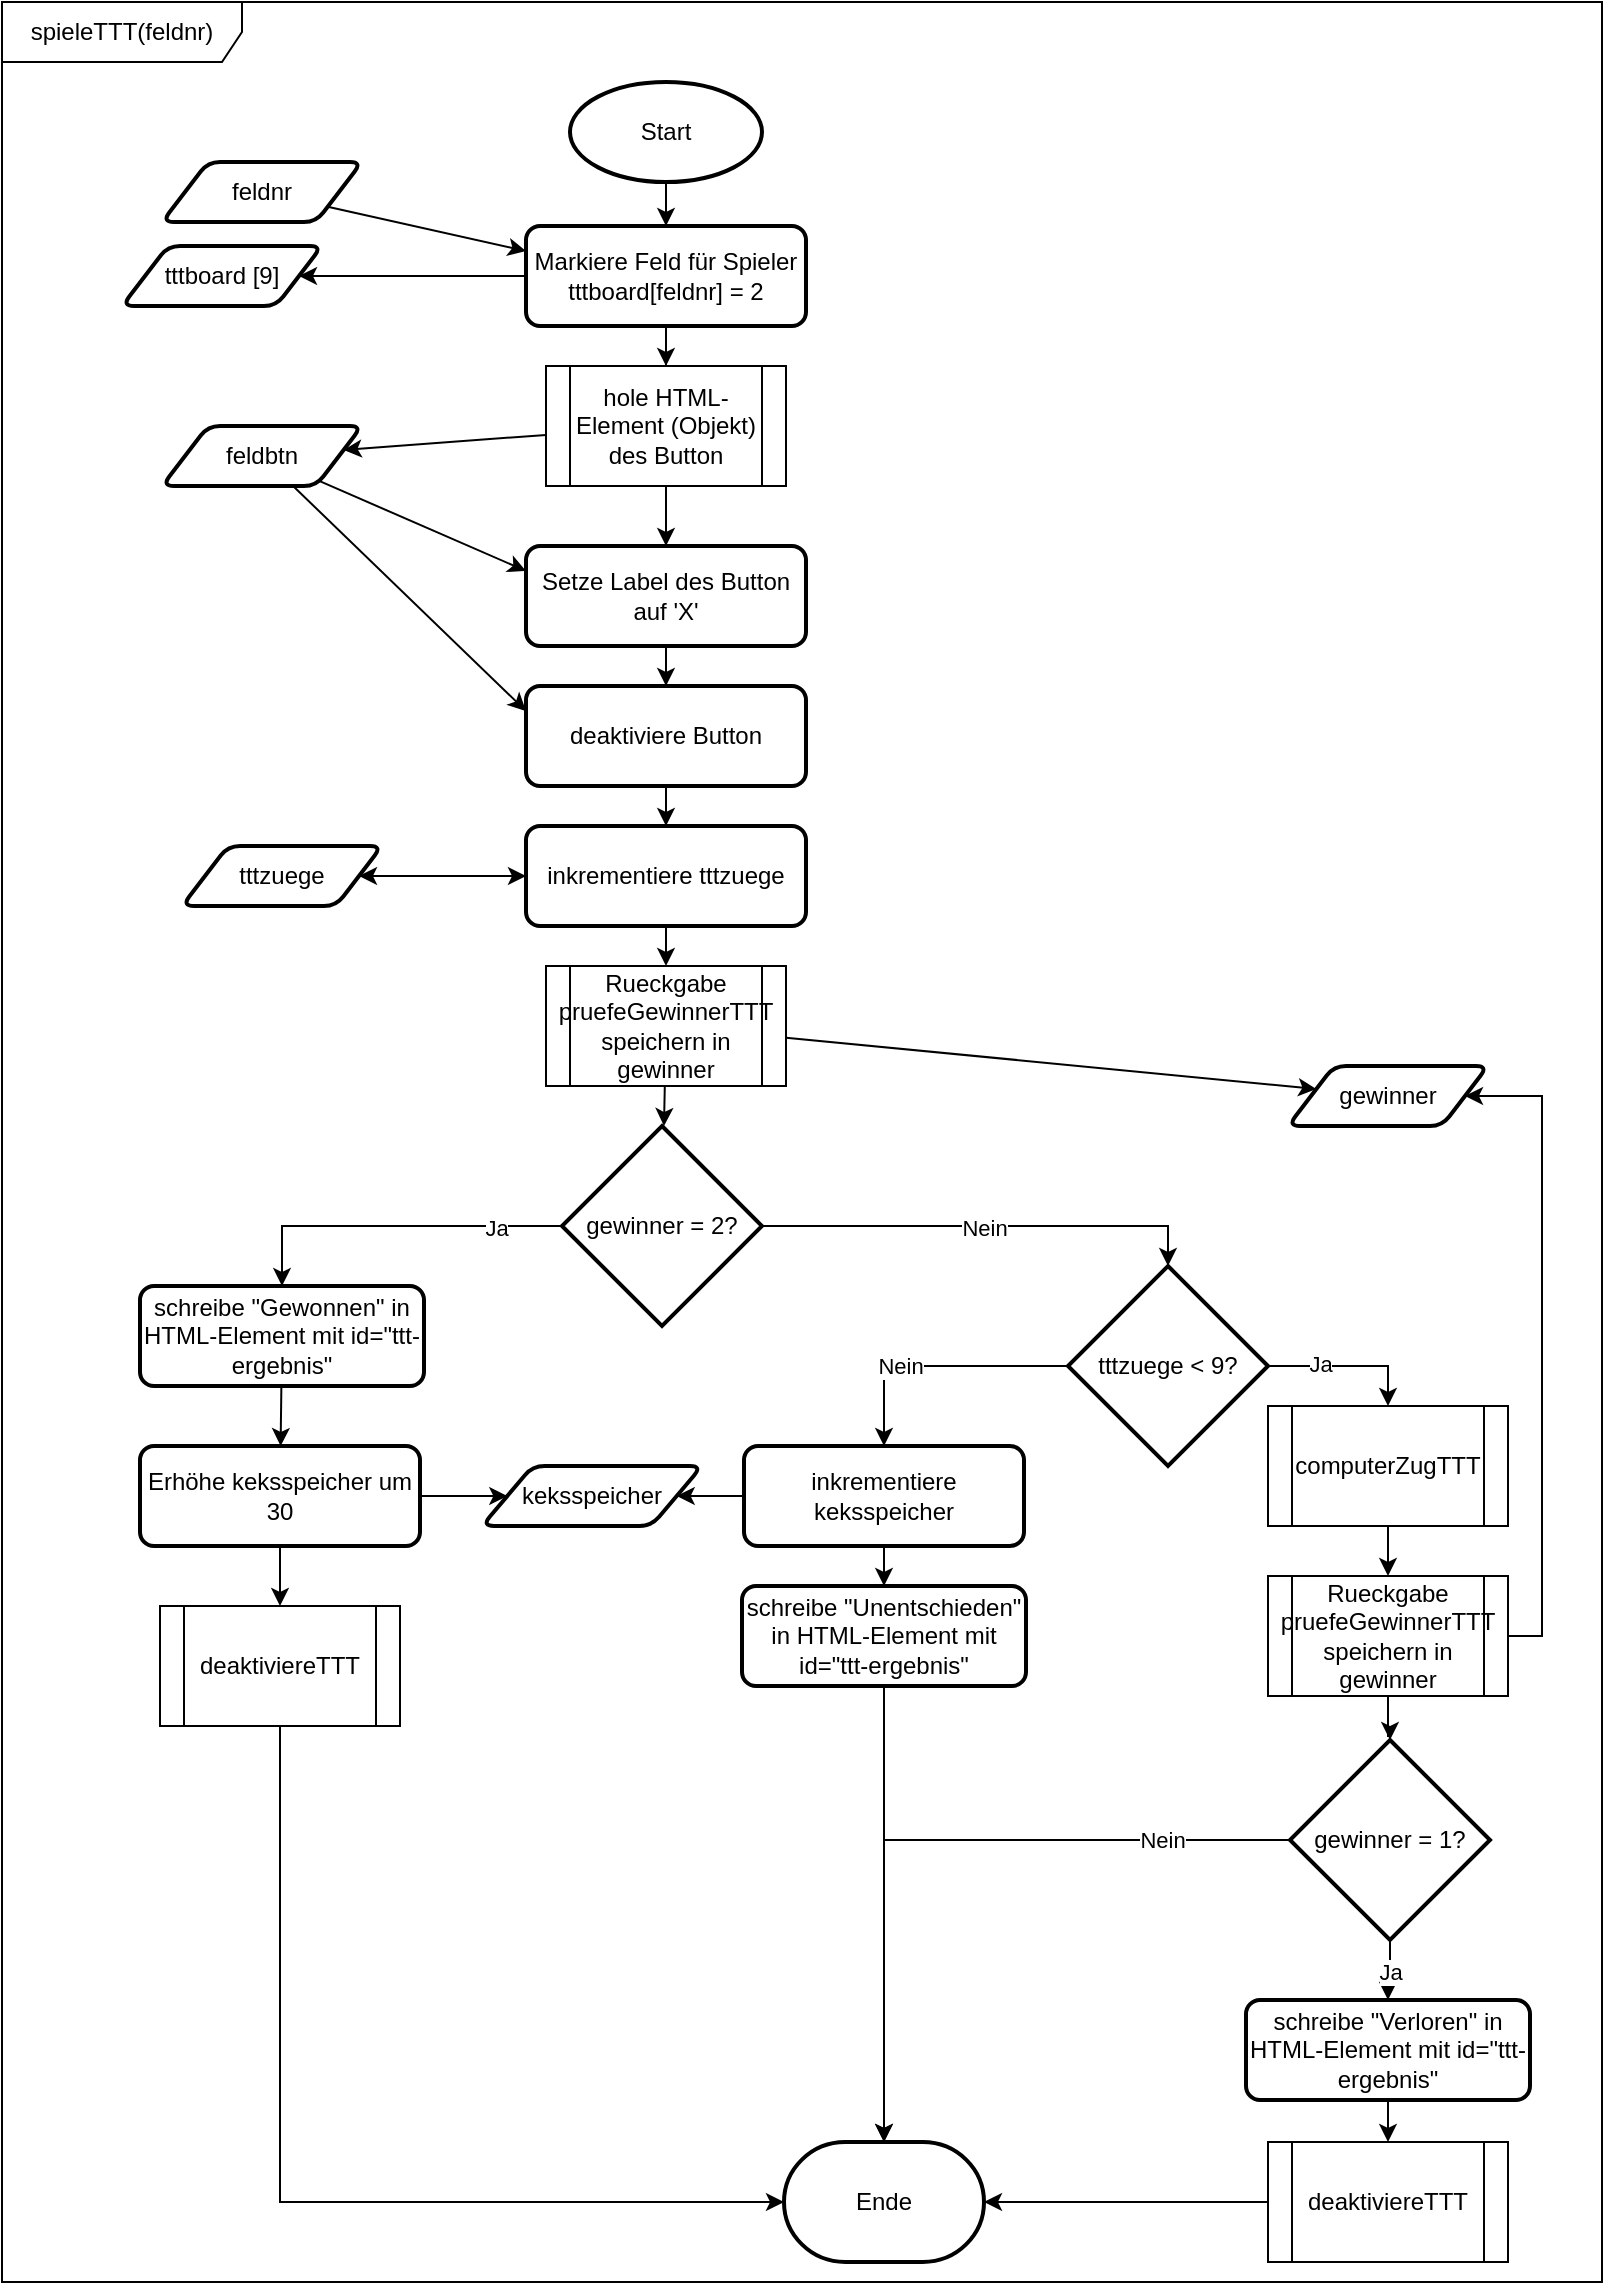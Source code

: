 <mxfile version="14.6.9" type="embed"><diagram id="upirS4Sb7_Rgw_cYfyPa" name="Seite-1"><mxGraphModel dx="2031" dy="1111" grid="1" gridSize="10" guides="1" tooltips="1" connect="1" arrows="1" fold="1" page="1" pageScale="1" pageWidth="827" pageHeight="1169" math="0" shadow="0"><root><mxCell id="0"/><mxCell id="1" parent="0"/><mxCell id="2" value="spieleTTT(feldnr)" style="shape=umlFrame;whiteSpace=wrap;html=1;width=120;height=30;" vertex="1" parent="1"><mxGeometry x="10" y="10" width="800" height="1140" as="geometry"/></mxCell><mxCell id="9" style="rounded=0;orthogonalLoop=1;jettySize=auto;html=1;entryX=0;entryY=0.25;entryDx=0;entryDy=0;" edge="1" parent="1" source="3" target="5"><mxGeometry relative="1" as="geometry"><mxPoint x="171.614" y="105.981" as="sourcePoint"/></mxGeometry></mxCell><mxCell id="3" value="feldnr" style="shape=parallelogram;html=1;strokeWidth=2;perimeter=parallelogramPerimeter;whiteSpace=wrap;rounded=1;arcSize=12;size=0.23;" vertex="1" parent="1"><mxGeometry x="90" y="90" width="100" height="30" as="geometry"/></mxCell><mxCell id="6" style="edgeStyle=orthogonalEdgeStyle;rounded=0;orthogonalLoop=1;jettySize=auto;html=1;entryX=0.5;entryY=0;entryDx=0;entryDy=0;" edge="1" parent="1" source="4" target="5"><mxGeometry relative="1" as="geometry"/></mxCell><mxCell id="4" value="Start" style="strokeWidth=2;html=1;shape=mxgraph.flowchart.start_1;whiteSpace=wrap;" vertex="1" parent="1"><mxGeometry x="294" y="50" width="96" height="50" as="geometry"/></mxCell><mxCell id="20" style="edgeStyle=orthogonalEdgeStyle;rounded=0;orthogonalLoop=1;jettySize=auto;html=1;" edge="1" parent="1" source="5" target="19"><mxGeometry relative="1" as="geometry"/></mxCell><mxCell id="5" value="Markiere Feld für Spieler&lt;br&gt;tttboard[feldnr] = 2" style="rounded=1;whiteSpace=wrap;html=1;absoluteArcSize=1;arcSize=14;strokeWidth=2;" vertex="1" parent="1"><mxGeometry x="272" y="122" width="140" height="50" as="geometry"/></mxCell><mxCell id="8" style="edgeStyle=orthogonalEdgeStyle;rounded=0;orthogonalLoop=1;jettySize=auto;html=1;entryX=0;entryY=0.5;entryDx=0;entryDy=0;startArrow=classic;startFill=1;endArrow=none;endFill=0;" edge="1" parent="1" source="7" target="5"><mxGeometry relative="1" as="geometry"/></mxCell><mxCell id="7" value="tttboard [9]" style="shape=parallelogram;html=1;strokeWidth=2;perimeter=parallelogramPerimeter;whiteSpace=wrap;rounded=1;arcSize=12;size=0.23;" vertex="1" parent="1"><mxGeometry x="70" y="132" width="100" height="30" as="geometry"/></mxCell><mxCell id="14" style="edgeStyle=orthogonalEdgeStyle;rounded=0;orthogonalLoop=1;jettySize=auto;html=1;" edge="1" parent="1" source="10" target="12"><mxGeometry relative="1" as="geometry"/></mxCell><mxCell id="10" value="Setze Label des Button auf 'X'" style="rounded=1;whiteSpace=wrap;html=1;absoluteArcSize=1;arcSize=14;strokeWidth=2;" vertex="1" parent="1"><mxGeometry x="272" y="282" width="140" height="50" as="geometry"/></mxCell><mxCell id="16" style="edgeStyle=orthogonalEdgeStyle;rounded=0;orthogonalLoop=1;jettySize=auto;html=1;" edge="1" parent="1" source="12" target="15"><mxGeometry relative="1" as="geometry"/></mxCell><mxCell id="12" value="deaktiviere Button" style="rounded=1;whiteSpace=wrap;html=1;absoluteArcSize=1;arcSize=14;strokeWidth=2;" vertex="1" parent="1"><mxGeometry x="272" y="352" width="140" height="50" as="geometry"/></mxCell><mxCell id="48" style="edgeStyle=none;rounded=0;orthogonalLoop=1;jettySize=auto;html=1;startArrow=none;startFill=0;endArrow=classic;endFill=1;" edge="1" parent="1" source="15" target="47"><mxGeometry relative="1" as="geometry"/></mxCell><mxCell id="15" value="inkrementiere tttzuege" style="rounded=1;whiteSpace=wrap;html=1;absoluteArcSize=1;arcSize=14;strokeWidth=2;" vertex="1" parent="1"><mxGeometry x="272" y="422" width="140" height="50" as="geometry"/></mxCell><mxCell id="21" style="edgeStyle=orthogonalEdgeStyle;rounded=0;orthogonalLoop=1;jettySize=auto;html=1;" edge="1" parent="1" source="19" target="10"><mxGeometry relative="1" as="geometry"/></mxCell><mxCell id="25" style="rounded=0;orthogonalLoop=1;jettySize=auto;html=1;" edge="1" parent="1" source="19" target="22"><mxGeometry relative="1" as="geometry"/></mxCell><mxCell id="19" value="hole HTML-Element (Objekt) des Button" style="shape=process;whiteSpace=wrap;html=1;backgroundOutline=1;" vertex="1" parent="1"><mxGeometry x="282" y="192" width="120" height="60" as="geometry"/></mxCell><mxCell id="26" style="rounded=0;orthogonalLoop=1;jettySize=auto;html=1;entryX=0;entryY=0.25;entryDx=0;entryDy=0;" edge="1" parent="1" source="22" target="10"><mxGeometry relative="1" as="geometry"/></mxCell><mxCell id="27" style="edgeStyle=none;rounded=0;orthogonalLoop=1;jettySize=auto;html=1;entryX=0;entryY=0.25;entryDx=0;entryDy=0;" edge="1" parent="1" source="22" target="12"><mxGeometry relative="1" as="geometry"/></mxCell><mxCell id="22" value="feldbtn" style="shape=parallelogram;html=1;strokeWidth=2;perimeter=parallelogramPerimeter;whiteSpace=wrap;rounded=1;arcSize=12;size=0.23;" vertex="1" parent="1"><mxGeometry x="90" y="222" width="100" height="30" as="geometry"/></mxCell><mxCell id="29" style="edgeStyle=none;rounded=0;orthogonalLoop=1;jettySize=auto;html=1;startArrow=classic;startFill=1;" edge="1" parent="1" source="28" target="15"><mxGeometry relative="1" as="geometry"/></mxCell><mxCell id="28" value="tttzuege" style="shape=parallelogram;html=1;strokeWidth=2;perimeter=parallelogramPerimeter;whiteSpace=wrap;rounded=1;arcSize=12;size=0.23;" vertex="1" parent="1"><mxGeometry x="100" y="432" width="100" height="30" as="geometry"/></mxCell><mxCell id="35" style="edgeStyle=orthogonalEdgeStyle;rounded=0;orthogonalLoop=1;jettySize=auto;html=1;entryX=0.5;entryY=0;entryDx=0;entryDy=0;startArrow=none;startFill=0;endArrow=classic;endFill=1;" edge="1" parent="1" source="30" target="33"><mxGeometry relative="1" as="geometry"><mxPoint x="453" y="722" as="targetPoint"/></mxGeometry></mxCell><mxCell id="36" value="Nein" style="edgeLabel;html=1;align=center;verticalAlign=middle;resizable=0;points=[];" vertex="1" connectable="0" parent="35"><mxGeometry x="0.28" relative="1" as="geometry"><mxPoint as="offset"/></mxGeometry></mxCell><mxCell id="40" style="edgeStyle=orthogonalEdgeStyle;rounded=0;orthogonalLoop=1;jettySize=auto;html=1;startArrow=none;startFill=0;endArrow=classic;endFill=1;exitX=1;exitY=0.5;exitDx=0;exitDy=0;exitPerimeter=0;" edge="1" parent="1" source="30" target="39"><mxGeometry relative="1" as="geometry"/></mxCell><mxCell id="41" value="Ja" style="edgeLabel;html=1;align=center;verticalAlign=middle;resizable=0;points=[];" vertex="1" connectable="0" parent="40"><mxGeometry x="-0.367" y="1" relative="1" as="geometry"><mxPoint as="offset"/></mxGeometry></mxCell><mxCell id="30" value="tttzuege &amp;lt; 9?" style="strokeWidth=2;html=1;shape=mxgraph.flowchart.decision;whiteSpace=wrap;" vertex="1" parent="1"><mxGeometry x="543" y="642" width="100" height="100" as="geometry"/></mxCell><mxCell id="65" style="edgeStyle=orthogonalEdgeStyle;rounded=0;orthogonalLoop=1;jettySize=auto;html=1;startArrow=none;startFill=0;endArrow=classic;endFill=1;" edge="1" parent="1" source="33" target="42"><mxGeometry relative="1" as="geometry"/></mxCell><mxCell id="66" style="edgeStyle=orthogonalEdgeStyle;rounded=0;orthogonalLoop=1;jettySize=auto;html=1;startArrow=none;startFill=0;endArrow=classic;endFill=1;" edge="1" parent="1" source="33" target="37"><mxGeometry relative="1" as="geometry"/></mxCell><mxCell id="33" value="inkrementiere keksspeicher" style="rounded=1;whiteSpace=wrap;html=1;absoluteArcSize=1;arcSize=14;strokeWidth=2;" vertex="1" parent="1"><mxGeometry x="381" y="732" width="140" height="50" as="geometry"/></mxCell><mxCell id="37" value="keksspeicher" style="shape=parallelogram;html=1;strokeWidth=2;perimeter=parallelogramPerimeter;whiteSpace=wrap;rounded=1;arcSize=12;size=0.23;" vertex="1" parent="1"><mxGeometry x="250" y="742" width="110" height="30" as="geometry"/></mxCell><mxCell id="72" style="edgeStyle=orthogonalEdgeStyle;rounded=0;orthogonalLoop=1;jettySize=auto;html=1;startArrow=none;startFill=0;endArrow=classic;endFill=1;" edge="1" parent="1" source="39" target="70"><mxGeometry relative="1" as="geometry"/></mxCell><mxCell id="39" value="computerZugTTT" style="shape=process;whiteSpace=wrap;html=1;backgroundOutline=1;" vertex="1" parent="1"><mxGeometry x="643" y="712" width="120" height="60" as="geometry"/></mxCell><mxCell id="84" style="edgeStyle=orthogonalEdgeStyle;rounded=0;orthogonalLoop=1;jettySize=auto;html=1;startArrow=none;startFill=0;endArrow=classic;endFill=1;" edge="1" parent="1" source="42" target="81"><mxGeometry relative="1" as="geometry"/></mxCell><mxCell id="42" value="schreibe &quot;Unentschieden&quot; in HTML-Element mit id=&quot;ttt-ergebnis&quot;" style="rounded=1;whiteSpace=wrap;html=1;absoluteArcSize=1;arcSize=14;strokeWidth=2;" vertex="1" parent="1"><mxGeometry x="380" y="802" width="142" height="50" as="geometry"/></mxCell><mxCell id="50" style="edgeStyle=none;rounded=0;orthogonalLoop=1;jettySize=auto;html=1;startArrow=none;startFill=0;endArrow=classic;endFill=1;" edge="1" parent="1" source="47" target="49"><mxGeometry relative="1" as="geometry"/></mxCell><mxCell id="52" style="edgeStyle=none;rounded=0;orthogonalLoop=1;jettySize=auto;html=1;startArrow=none;startFill=0;endArrow=classic;endFill=1;" edge="1" parent="1" source="47" target="51"><mxGeometry relative="1" as="geometry"/></mxCell><mxCell id="47" value="Rueckgabe pruefeGewinnerTTT&lt;br&gt;speichern in gewinner" style="shape=process;whiteSpace=wrap;html=1;backgroundOutline=1;" vertex="1" parent="1"><mxGeometry x="282" y="492" width="120" height="60" as="geometry"/></mxCell><mxCell id="49" value="gewinner" style="shape=parallelogram;html=1;strokeWidth=2;perimeter=parallelogramPerimeter;whiteSpace=wrap;rounded=1;arcSize=12;size=0.23;" vertex="1" parent="1"><mxGeometry x="653" y="542" width="100" height="30" as="geometry"/></mxCell><mxCell id="55" style="edgeStyle=orthogonalEdgeStyle;rounded=0;orthogonalLoop=1;jettySize=auto;html=1;entryX=0.5;entryY=0;entryDx=0;entryDy=0;startArrow=none;startFill=0;endArrow=classic;endFill=1;" edge="1" parent="1" source="51" target="54"><mxGeometry relative="1" as="geometry"/></mxCell><mxCell id="56" value="Ja" style="edgeLabel;html=1;align=center;verticalAlign=middle;resizable=0;points=[];" vertex="1" connectable="0" parent="55"><mxGeometry x="-0.612" y="1" relative="1" as="geometry"><mxPoint as="offset"/></mxGeometry></mxCell><mxCell id="63" style="edgeStyle=orthogonalEdgeStyle;rounded=0;orthogonalLoop=1;jettySize=auto;html=1;entryX=0.5;entryY=0;entryDx=0;entryDy=0;entryPerimeter=0;startArrow=none;startFill=0;endArrow=classic;endFill=1;" edge="1" parent="1" source="51" target="30"><mxGeometry relative="1" as="geometry"/></mxCell><mxCell id="64" value="Nein" style="edgeLabel;html=1;align=center;verticalAlign=middle;resizable=0;points=[];" vertex="1" connectable="0" parent="63"><mxGeometry x="-0.007" y="-1" relative="1" as="geometry"><mxPoint as="offset"/></mxGeometry></mxCell><mxCell id="51" value="gewinner = 2?" style="strokeWidth=2;html=1;shape=mxgraph.flowchart.decision;whiteSpace=wrap;" vertex="1" parent="1"><mxGeometry x="290" y="572" width="100" height="100" as="geometry"/></mxCell><mxCell id="60" style="edgeStyle=none;rounded=0;orthogonalLoop=1;jettySize=auto;html=1;startArrow=none;startFill=0;endArrow=classic;endFill=1;" edge="1" parent="1" source="54" target="57"><mxGeometry relative="1" as="geometry"/></mxCell><mxCell id="54" value="schreibe &quot;Gewonnen&quot; in HTML-Element mit id=&quot;ttt-ergebnis&quot;" style="rounded=1;whiteSpace=wrap;html=1;absoluteArcSize=1;arcSize=14;strokeWidth=2;" vertex="1" parent="1"><mxGeometry x="79" y="652" width="142" height="50" as="geometry"/></mxCell><mxCell id="59" style="rounded=0;orthogonalLoop=1;jettySize=auto;html=1;startArrow=none;startFill=0;endArrow=classic;endFill=1;" edge="1" parent="1" source="57" target="37"><mxGeometry relative="1" as="geometry"/></mxCell><mxCell id="62" style="edgeStyle=none;rounded=0;orthogonalLoop=1;jettySize=auto;html=1;startArrow=none;startFill=0;endArrow=classic;endFill=1;" edge="1" parent="1" source="57" target="61"><mxGeometry relative="1" as="geometry"/></mxCell><mxCell id="57" value="Erhöhe keksspeicher um 30" style="rounded=1;whiteSpace=wrap;html=1;absoluteArcSize=1;arcSize=14;strokeWidth=2;" vertex="1" parent="1"><mxGeometry x="79" y="732" width="140" height="50" as="geometry"/></mxCell><mxCell id="85" style="edgeStyle=orthogonalEdgeStyle;rounded=0;orthogonalLoop=1;jettySize=auto;html=1;startArrow=none;startFill=0;endArrow=classic;endFill=1;" edge="1" parent="1" source="61" target="81"><mxGeometry relative="1" as="geometry"><Array as="points"><mxPoint x="149" y="1110"/></Array></mxGeometry></mxCell><mxCell id="61" value="deaktiviereTTT" style="shape=process;whiteSpace=wrap;html=1;backgroundOutline=1;" vertex="1" parent="1"><mxGeometry x="89" y="812" width="120" height="60" as="geometry"/></mxCell><mxCell id="71" style="edgeStyle=orthogonalEdgeStyle;rounded=0;orthogonalLoop=1;jettySize=auto;html=1;startArrow=none;startFill=0;endArrow=classic;endFill=1;" edge="1" parent="1" source="70" target="49"><mxGeometry relative="1" as="geometry"><Array as="points"><mxPoint x="780" y="827"/><mxPoint x="780" y="557"/></Array></mxGeometry></mxCell><mxCell id="79" style="edgeStyle=orthogonalEdgeStyle;rounded=0;orthogonalLoop=1;jettySize=auto;html=1;startArrow=none;startFill=0;endArrow=classic;endFill=1;" edge="1" parent="1" source="70" target="73"><mxGeometry relative="1" as="geometry"/></mxCell><mxCell id="70" value="Rueckgabe pruefeGewinnerTTT&lt;br&gt;speichern in gewinner" style="shape=process;whiteSpace=wrap;html=1;backgroundOutline=1;" vertex="1" parent="1"><mxGeometry x="643" y="797" width="120" height="60" as="geometry"/></mxCell><mxCell id="76" value="Ja" style="edgeStyle=orthogonalEdgeStyle;rounded=0;orthogonalLoop=1;jettySize=auto;html=1;startArrow=none;startFill=0;endArrow=classic;endFill=1;" edge="1" parent="1" source="73" target="75"><mxGeometry relative="1" as="geometry"/></mxCell><mxCell id="83" value="Nein" style="edgeStyle=orthogonalEdgeStyle;rounded=0;orthogonalLoop=1;jettySize=auto;html=1;startArrow=none;startFill=0;endArrow=classic;endFill=1;" edge="1" parent="1" source="73" target="81"><mxGeometry x="-0.638" relative="1" as="geometry"><mxPoint as="offset"/></mxGeometry></mxCell><mxCell id="73" value="gewinner = 1?" style="strokeWidth=2;html=1;shape=mxgraph.flowchart.decision;whiteSpace=wrap;" vertex="1" parent="1"><mxGeometry x="654" y="879" width="100" height="100" as="geometry"/></mxCell><mxCell id="80" style="edgeStyle=orthogonalEdgeStyle;rounded=0;orthogonalLoop=1;jettySize=auto;html=1;entryX=0.5;entryY=0;entryDx=0;entryDy=0;startArrow=none;startFill=0;endArrow=classic;endFill=1;" edge="1" parent="1" source="75" target="77"><mxGeometry relative="1" as="geometry"/></mxCell><mxCell id="75" value="schreibe &quot;Verloren&quot; in HTML-Element mit id=&quot;ttt-ergebnis&quot;" style="rounded=1;whiteSpace=wrap;html=1;absoluteArcSize=1;arcSize=14;strokeWidth=2;" vertex="1" parent="1"><mxGeometry x="632" y="1009" width="142" height="50" as="geometry"/></mxCell><mxCell id="82" style="edgeStyle=orthogonalEdgeStyle;rounded=0;orthogonalLoop=1;jettySize=auto;html=1;startArrow=none;startFill=0;endArrow=classic;endFill=1;" edge="1" parent="1" source="77" target="81"><mxGeometry relative="1" as="geometry"/></mxCell><mxCell id="77" value="deaktiviereTTT" style="shape=process;whiteSpace=wrap;html=1;backgroundOutline=1;" vertex="1" parent="1"><mxGeometry x="643" y="1080" width="120" height="60" as="geometry"/></mxCell><mxCell id="81" value="Ende" style="strokeWidth=2;html=1;shape=mxgraph.flowchart.terminator;whiteSpace=wrap;" vertex="1" parent="1"><mxGeometry x="401" y="1080" width="100" height="60" as="geometry"/></mxCell></root></mxGraphModel></diagram></mxfile>
